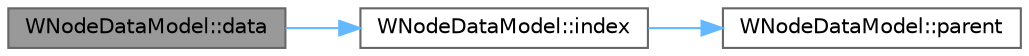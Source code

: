 digraph "WNodeDataModel::data"
{
 // LATEX_PDF_SIZE
  bgcolor="transparent";
  edge [fontname=Helvetica,fontsize=10,labelfontname=Helvetica,labelfontsize=10];
  node [fontname=Helvetica,fontsize=10,shape=box,height=0.2,width=0.4];
  rankdir="LR";
  Node1 [id="Node000001",label="WNodeDataModel::data",height=0.2,width=0.4,color="gray40", fillcolor="grey60", style="filled", fontcolor="black",tooltip=" "];
  Node1 -> Node2 [id="edge1_Node000001_Node000002",color="steelblue1",style="solid",tooltip=" "];
  Node2 [id="Node000002",label="WNodeDataModel::index",height=0.2,width=0.4,color="grey40", fillcolor="white", style="filled",URL="$class_w_node_data_model.html#a291c85a2b6675a69436588baccb5cdd2",tooltip=" "];
  Node2 -> Node3 [id="edge2_Node000002_Node000003",color="steelblue1",style="solid",tooltip=" "];
  Node3 [id="Node000003",label="WNodeDataModel::parent",height=0.2,width=0.4,color="grey40", fillcolor="white", style="filled",URL="$class_w_node_data_model.html#ac5b971cf5a251dcdca379055f677d38e",tooltip=" "];
}
